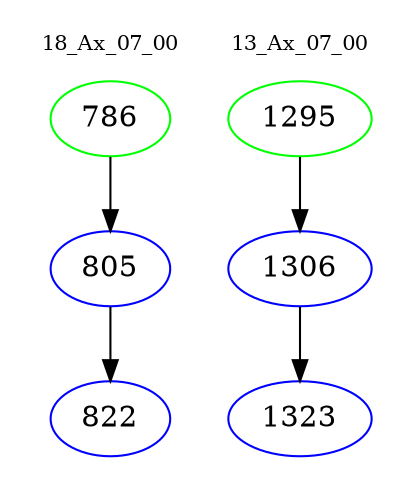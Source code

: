 digraph{
subgraph cluster_0 {
color = white
label = "18_Ax_07_00";
fontsize=10;
T0_786 [label="786", color="green"]
T0_786 -> T0_805 [color="black"]
T0_805 [label="805", color="blue"]
T0_805 -> T0_822 [color="black"]
T0_822 [label="822", color="blue"]
}
subgraph cluster_1 {
color = white
label = "13_Ax_07_00";
fontsize=10;
T1_1295 [label="1295", color="green"]
T1_1295 -> T1_1306 [color="black"]
T1_1306 [label="1306", color="blue"]
T1_1306 -> T1_1323 [color="black"]
T1_1323 [label="1323", color="blue"]
}
}
